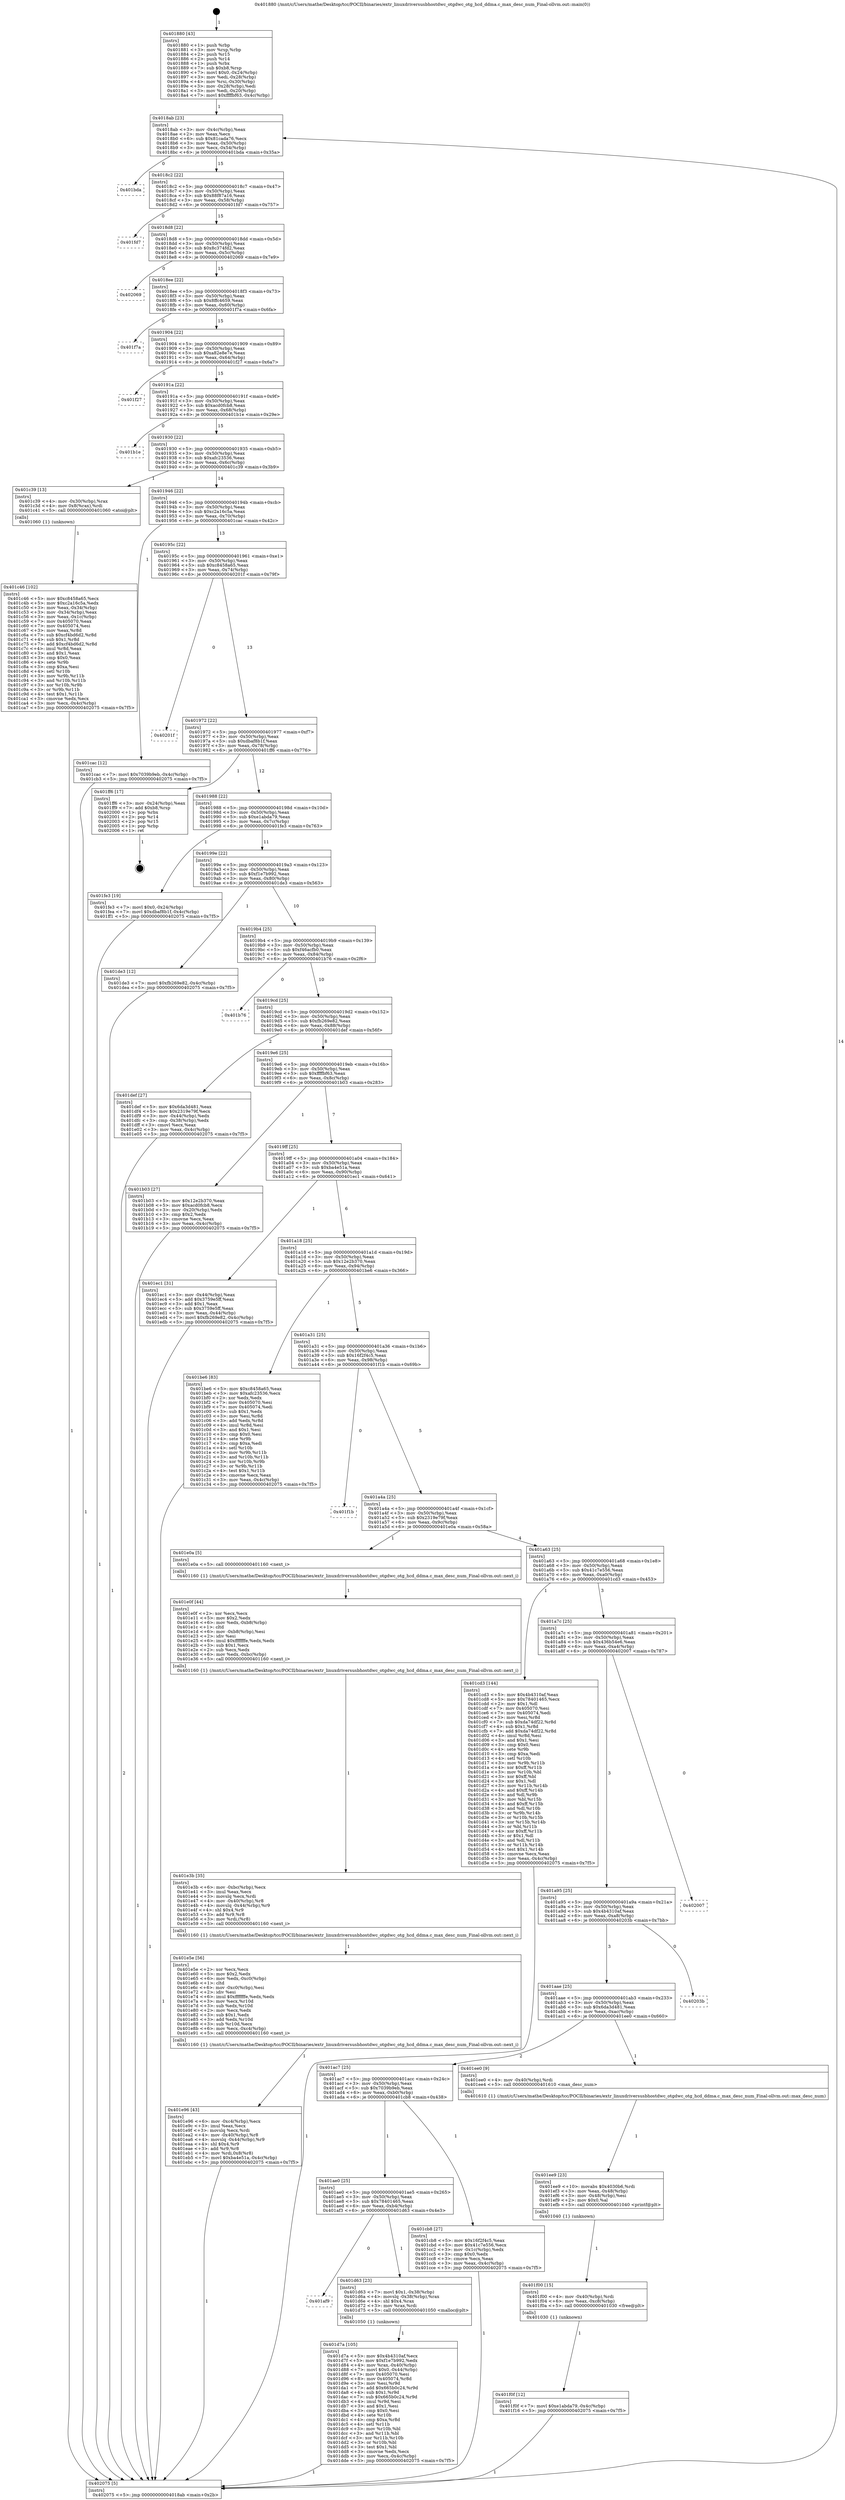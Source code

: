digraph "0x401880" {
  label = "0x401880 (/mnt/c/Users/mathe/Desktop/tcc/POCII/binaries/extr_linuxdriversusbhostdwc_otgdwc_otg_hcd_ddma.c_max_desc_num_Final-ollvm.out::main(0))"
  labelloc = "t"
  node[shape=record]

  Entry [label="",width=0.3,height=0.3,shape=circle,fillcolor=black,style=filled]
  "0x4018ab" [label="{
     0x4018ab [23]\l
     | [instrs]\l
     &nbsp;&nbsp;0x4018ab \<+3\>: mov -0x4c(%rbp),%eax\l
     &nbsp;&nbsp;0x4018ae \<+2\>: mov %eax,%ecx\l
     &nbsp;&nbsp;0x4018b0 \<+6\>: sub $0x81cada76,%ecx\l
     &nbsp;&nbsp;0x4018b6 \<+3\>: mov %eax,-0x50(%rbp)\l
     &nbsp;&nbsp;0x4018b9 \<+3\>: mov %ecx,-0x54(%rbp)\l
     &nbsp;&nbsp;0x4018bc \<+6\>: je 0000000000401bda \<main+0x35a\>\l
  }"]
  "0x401bda" [label="{
     0x401bda\l
  }", style=dashed]
  "0x4018c2" [label="{
     0x4018c2 [22]\l
     | [instrs]\l
     &nbsp;&nbsp;0x4018c2 \<+5\>: jmp 00000000004018c7 \<main+0x47\>\l
     &nbsp;&nbsp;0x4018c7 \<+3\>: mov -0x50(%rbp),%eax\l
     &nbsp;&nbsp;0x4018ca \<+5\>: sub $0x88f87a16,%eax\l
     &nbsp;&nbsp;0x4018cf \<+3\>: mov %eax,-0x58(%rbp)\l
     &nbsp;&nbsp;0x4018d2 \<+6\>: je 0000000000401fd7 \<main+0x757\>\l
  }"]
  Exit [label="",width=0.3,height=0.3,shape=circle,fillcolor=black,style=filled,peripheries=2]
  "0x401fd7" [label="{
     0x401fd7\l
  }", style=dashed]
  "0x4018d8" [label="{
     0x4018d8 [22]\l
     | [instrs]\l
     &nbsp;&nbsp;0x4018d8 \<+5\>: jmp 00000000004018dd \<main+0x5d\>\l
     &nbsp;&nbsp;0x4018dd \<+3\>: mov -0x50(%rbp),%eax\l
     &nbsp;&nbsp;0x4018e0 \<+5\>: sub $0x8c374fd2,%eax\l
     &nbsp;&nbsp;0x4018e5 \<+3\>: mov %eax,-0x5c(%rbp)\l
     &nbsp;&nbsp;0x4018e8 \<+6\>: je 0000000000402069 \<main+0x7e9\>\l
  }"]
  "0x401f0f" [label="{
     0x401f0f [12]\l
     | [instrs]\l
     &nbsp;&nbsp;0x401f0f \<+7\>: movl $0xe1abda79,-0x4c(%rbp)\l
     &nbsp;&nbsp;0x401f16 \<+5\>: jmp 0000000000402075 \<main+0x7f5\>\l
  }"]
  "0x402069" [label="{
     0x402069\l
  }", style=dashed]
  "0x4018ee" [label="{
     0x4018ee [22]\l
     | [instrs]\l
     &nbsp;&nbsp;0x4018ee \<+5\>: jmp 00000000004018f3 \<main+0x73\>\l
     &nbsp;&nbsp;0x4018f3 \<+3\>: mov -0x50(%rbp),%eax\l
     &nbsp;&nbsp;0x4018f6 \<+5\>: sub $0x8ffc4659,%eax\l
     &nbsp;&nbsp;0x4018fb \<+3\>: mov %eax,-0x60(%rbp)\l
     &nbsp;&nbsp;0x4018fe \<+6\>: je 0000000000401f7a \<main+0x6fa\>\l
  }"]
  "0x401f00" [label="{
     0x401f00 [15]\l
     | [instrs]\l
     &nbsp;&nbsp;0x401f00 \<+4\>: mov -0x40(%rbp),%rdi\l
     &nbsp;&nbsp;0x401f04 \<+6\>: mov %eax,-0xc8(%rbp)\l
     &nbsp;&nbsp;0x401f0a \<+5\>: call 0000000000401030 \<free@plt\>\l
     | [calls]\l
     &nbsp;&nbsp;0x401030 \{1\} (unknown)\l
  }"]
  "0x401f7a" [label="{
     0x401f7a\l
  }", style=dashed]
  "0x401904" [label="{
     0x401904 [22]\l
     | [instrs]\l
     &nbsp;&nbsp;0x401904 \<+5\>: jmp 0000000000401909 \<main+0x89\>\l
     &nbsp;&nbsp;0x401909 \<+3\>: mov -0x50(%rbp),%eax\l
     &nbsp;&nbsp;0x40190c \<+5\>: sub $0xa82e8e7e,%eax\l
     &nbsp;&nbsp;0x401911 \<+3\>: mov %eax,-0x64(%rbp)\l
     &nbsp;&nbsp;0x401914 \<+6\>: je 0000000000401f27 \<main+0x6a7\>\l
  }"]
  "0x401ee9" [label="{
     0x401ee9 [23]\l
     | [instrs]\l
     &nbsp;&nbsp;0x401ee9 \<+10\>: movabs $0x4030b6,%rdi\l
     &nbsp;&nbsp;0x401ef3 \<+3\>: mov %eax,-0x48(%rbp)\l
     &nbsp;&nbsp;0x401ef6 \<+3\>: mov -0x48(%rbp),%esi\l
     &nbsp;&nbsp;0x401ef9 \<+2\>: mov $0x0,%al\l
     &nbsp;&nbsp;0x401efb \<+5\>: call 0000000000401040 \<printf@plt\>\l
     | [calls]\l
     &nbsp;&nbsp;0x401040 \{1\} (unknown)\l
  }"]
  "0x401f27" [label="{
     0x401f27\l
  }", style=dashed]
  "0x40191a" [label="{
     0x40191a [22]\l
     | [instrs]\l
     &nbsp;&nbsp;0x40191a \<+5\>: jmp 000000000040191f \<main+0x9f\>\l
     &nbsp;&nbsp;0x40191f \<+3\>: mov -0x50(%rbp),%eax\l
     &nbsp;&nbsp;0x401922 \<+5\>: sub $0xacd0fcb8,%eax\l
     &nbsp;&nbsp;0x401927 \<+3\>: mov %eax,-0x68(%rbp)\l
     &nbsp;&nbsp;0x40192a \<+6\>: je 0000000000401b1e \<main+0x29e\>\l
  }"]
  "0x401e96" [label="{
     0x401e96 [43]\l
     | [instrs]\l
     &nbsp;&nbsp;0x401e96 \<+6\>: mov -0xc4(%rbp),%ecx\l
     &nbsp;&nbsp;0x401e9c \<+3\>: imul %eax,%ecx\l
     &nbsp;&nbsp;0x401e9f \<+3\>: movslq %ecx,%rdi\l
     &nbsp;&nbsp;0x401ea2 \<+4\>: mov -0x40(%rbp),%r8\l
     &nbsp;&nbsp;0x401ea6 \<+4\>: movslq -0x44(%rbp),%r9\l
     &nbsp;&nbsp;0x401eaa \<+4\>: shl $0x4,%r9\l
     &nbsp;&nbsp;0x401eae \<+3\>: add %r9,%r8\l
     &nbsp;&nbsp;0x401eb1 \<+4\>: mov %rdi,0x8(%r8)\l
     &nbsp;&nbsp;0x401eb5 \<+7\>: movl $0xba4e51a,-0x4c(%rbp)\l
     &nbsp;&nbsp;0x401ebc \<+5\>: jmp 0000000000402075 \<main+0x7f5\>\l
  }"]
  "0x401b1e" [label="{
     0x401b1e\l
  }", style=dashed]
  "0x401930" [label="{
     0x401930 [22]\l
     | [instrs]\l
     &nbsp;&nbsp;0x401930 \<+5\>: jmp 0000000000401935 \<main+0xb5\>\l
     &nbsp;&nbsp;0x401935 \<+3\>: mov -0x50(%rbp),%eax\l
     &nbsp;&nbsp;0x401938 \<+5\>: sub $0xafc23536,%eax\l
     &nbsp;&nbsp;0x40193d \<+3\>: mov %eax,-0x6c(%rbp)\l
     &nbsp;&nbsp;0x401940 \<+6\>: je 0000000000401c39 \<main+0x3b9\>\l
  }"]
  "0x401e5e" [label="{
     0x401e5e [56]\l
     | [instrs]\l
     &nbsp;&nbsp;0x401e5e \<+2\>: xor %ecx,%ecx\l
     &nbsp;&nbsp;0x401e60 \<+5\>: mov $0x2,%edx\l
     &nbsp;&nbsp;0x401e65 \<+6\>: mov %edx,-0xc0(%rbp)\l
     &nbsp;&nbsp;0x401e6b \<+1\>: cltd\l
     &nbsp;&nbsp;0x401e6c \<+6\>: mov -0xc0(%rbp),%esi\l
     &nbsp;&nbsp;0x401e72 \<+2\>: idiv %esi\l
     &nbsp;&nbsp;0x401e74 \<+6\>: imul $0xfffffffe,%edx,%edx\l
     &nbsp;&nbsp;0x401e7a \<+3\>: mov %ecx,%r10d\l
     &nbsp;&nbsp;0x401e7d \<+3\>: sub %edx,%r10d\l
     &nbsp;&nbsp;0x401e80 \<+2\>: mov %ecx,%edx\l
     &nbsp;&nbsp;0x401e82 \<+3\>: sub $0x1,%edx\l
     &nbsp;&nbsp;0x401e85 \<+3\>: add %edx,%r10d\l
     &nbsp;&nbsp;0x401e88 \<+3\>: sub %r10d,%ecx\l
     &nbsp;&nbsp;0x401e8b \<+6\>: mov %ecx,-0xc4(%rbp)\l
     &nbsp;&nbsp;0x401e91 \<+5\>: call 0000000000401160 \<next_i\>\l
     | [calls]\l
     &nbsp;&nbsp;0x401160 \{1\} (/mnt/c/Users/mathe/Desktop/tcc/POCII/binaries/extr_linuxdriversusbhostdwc_otgdwc_otg_hcd_ddma.c_max_desc_num_Final-ollvm.out::next_i)\l
  }"]
  "0x401c39" [label="{
     0x401c39 [13]\l
     | [instrs]\l
     &nbsp;&nbsp;0x401c39 \<+4\>: mov -0x30(%rbp),%rax\l
     &nbsp;&nbsp;0x401c3d \<+4\>: mov 0x8(%rax),%rdi\l
     &nbsp;&nbsp;0x401c41 \<+5\>: call 0000000000401060 \<atoi@plt\>\l
     | [calls]\l
     &nbsp;&nbsp;0x401060 \{1\} (unknown)\l
  }"]
  "0x401946" [label="{
     0x401946 [22]\l
     | [instrs]\l
     &nbsp;&nbsp;0x401946 \<+5\>: jmp 000000000040194b \<main+0xcb\>\l
     &nbsp;&nbsp;0x40194b \<+3\>: mov -0x50(%rbp),%eax\l
     &nbsp;&nbsp;0x40194e \<+5\>: sub $0xc2a16c5a,%eax\l
     &nbsp;&nbsp;0x401953 \<+3\>: mov %eax,-0x70(%rbp)\l
     &nbsp;&nbsp;0x401956 \<+6\>: je 0000000000401cac \<main+0x42c\>\l
  }"]
  "0x401e3b" [label="{
     0x401e3b [35]\l
     | [instrs]\l
     &nbsp;&nbsp;0x401e3b \<+6\>: mov -0xbc(%rbp),%ecx\l
     &nbsp;&nbsp;0x401e41 \<+3\>: imul %eax,%ecx\l
     &nbsp;&nbsp;0x401e44 \<+3\>: movslq %ecx,%rdi\l
     &nbsp;&nbsp;0x401e47 \<+4\>: mov -0x40(%rbp),%r8\l
     &nbsp;&nbsp;0x401e4b \<+4\>: movslq -0x44(%rbp),%r9\l
     &nbsp;&nbsp;0x401e4f \<+4\>: shl $0x4,%r9\l
     &nbsp;&nbsp;0x401e53 \<+3\>: add %r9,%r8\l
     &nbsp;&nbsp;0x401e56 \<+3\>: mov %rdi,(%r8)\l
     &nbsp;&nbsp;0x401e59 \<+5\>: call 0000000000401160 \<next_i\>\l
     | [calls]\l
     &nbsp;&nbsp;0x401160 \{1\} (/mnt/c/Users/mathe/Desktop/tcc/POCII/binaries/extr_linuxdriversusbhostdwc_otgdwc_otg_hcd_ddma.c_max_desc_num_Final-ollvm.out::next_i)\l
  }"]
  "0x401cac" [label="{
     0x401cac [12]\l
     | [instrs]\l
     &nbsp;&nbsp;0x401cac \<+7\>: movl $0x7039b9eb,-0x4c(%rbp)\l
     &nbsp;&nbsp;0x401cb3 \<+5\>: jmp 0000000000402075 \<main+0x7f5\>\l
  }"]
  "0x40195c" [label="{
     0x40195c [22]\l
     | [instrs]\l
     &nbsp;&nbsp;0x40195c \<+5\>: jmp 0000000000401961 \<main+0xe1\>\l
     &nbsp;&nbsp;0x401961 \<+3\>: mov -0x50(%rbp),%eax\l
     &nbsp;&nbsp;0x401964 \<+5\>: sub $0xc8458a65,%eax\l
     &nbsp;&nbsp;0x401969 \<+3\>: mov %eax,-0x74(%rbp)\l
     &nbsp;&nbsp;0x40196c \<+6\>: je 000000000040201f \<main+0x79f\>\l
  }"]
  "0x401e0f" [label="{
     0x401e0f [44]\l
     | [instrs]\l
     &nbsp;&nbsp;0x401e0f \<+2\>: xor %ecx,%ecx\l
     &nbsp;&nbsp;0x401e11 \<+5\>: mov $0x2,%edx\l
     &nbsp;&nbsp;0x401e16 \<+6\>: mov %edx,-0xb8(%rbp)\l
     &nbsp;&nbsp;0x401e1c \<+1\>: cltd\l
     &nbsp;&nbsp;0x401e1d \<+6\>: mov -0xb8(%rbp),%esi\l
     &nbsp;&nbsp;0x401e23 \<+2\>: idiv %esi\l
     &nbsp;&nbsp;0x401e25 \<+6\>: imul $0xfffffffe,%edx,%edx\l
     &nbsp;&nbsp;0x401e2b \<+3\>: sub $0x1,%ecx\l
     &nbsp;&nbsp;0x401e2e \<+2\>: sub %ecx,%edx\l
     &nbsp;&nbsp;0x401e30 \<+6\>: mov %edx,-0xbc(%rbp)\l
     &nbsp;&nbsp;0x401e36 \<+5\>: call 0000000000401160 \<next_i\>\l
     | [calls]\l
     &nbsp;&nbsp;0x401160 \{1\} (/mnt/c/Users/mathe/Desktop/tcc/POCII/binaries/extr_linuxdriversusbhostdwc_otgdwc_otg_hcd_ddma.c_max_desc_num_Final-ollvm.out::next_i)\l
  }"]
  "0x40201f" [label="{
     0x40201f\l
  }", style=dashed]
  "0x401972" [label="{
     0x401972 [22]\l
     | [instrs]\l
     &nbsp;&nbsp;0x401972 \<+5\>: jmp 0000000000401977 \<main+0xf7\>\l
     &nbsp;&nbsp;0x401977 \<+3\>: mov -0x50(%rbp),%eax\l
     &nbsp;&nbsp;0x40197a \<+5\>: sub $0xdbaf8b1f,%eax\l
     &nbsp;&nbsp;0x40197f \<+3\>: mov %eax,-0x78(%rbp)\l
     &nbsp;&nbsp;0x401982 \<+6\>: je 0000000000401ff6 \<main+0x776\>\l
  }"]
  "0x401d7a" [label="{
     0x401d7a [105]\l
     | [instrs]\l
     &nbsp;&nbsp;0x401d7a \<+5\>: mov $0x4b4310af,%ecx\l
     &nbsp;&nbsp;0x401d7f \<+5\>: mov $0xf1e7b992,%edx\l
     &nbsp;&nbsp;0x401d84 \<+4\>: mov %rax,-0x40(%rbp)\l
     &nbsp;&nbsp;0x401d88 \<+7\>: movl $0x0,-0x44(%rbp)\l
     &nbsp;&nbsp;0x401d8f \<+7\>: mov 0x405070,%esi\l
     &nbsp;&nbsp;0x401d96 \<+8\>: mov 0x405074,%r8d\l
     &nbsp;&nbsp;0x401d9e \<+3\>: mov %esi,%r9d\l
     &nbsp;&nbsp;0x401da1 \<+7\>: add $0x665b0c24,%r9d\l
     &nbsp;&nbsp;0x401da8 \<+4\>: sub $0x1,%r9d\l
     &nbsp;&nbsp;0x401dac \<+7\>: sub $0x665b0c24,%r9d\l
     &nbsp;&nbsp;0x401db3 \<+4\>: imul %r9d,%esi\l
     &nbsp;&nbsp;0x401db7 \<+3\>: and $0x1,%esi\l
     &nbsp;&nbsp;0x401dba \<+3\>: cmp $0x0,%esi\l
     &nbsp;&nbsp;0x401dbd \<+4\>: sete %r10b\l
     &nbsp;&nbsp;0x401dc1 \<+4\>: cmp $0xa,%r8d\l
     &nbsp;&nbsp;0x401dc5 \<+4\>: setl %r11b\l
     &nbsp;&nbsp;0x401dc9 \<+3\>: mov %r10b,%bl\l
     &nbsp;&nbsp;0x401dcc \<+3\>: and %r11b,%bl\l
     &nbsp;&nbsp;0x401dcf \<+3\>: xor %r11b,%r10b\l
     &nbsp;&nbsp;0x401dd2 \<+3\>: or %r10b,%bl\l
     &nbsp;&nbsp;0x401dd5 \<+3\>: test $0x1,%bl\l
     &nbsp;&nbsp;0x401dd8 \<+3\>: cmovne %edx,%ecx\l
     &nbsp;&nbsp;0x401ddb \<+3\>: mov %ecx,-0x4c(%rbp)\l
     &nbsp;&nbsp;0x401dde \<+5\>: jmp 0000000000402075 \<main+0x7f5\>\l
  }"]
  "0x401ff6" [label="{
     0x401ff6 [17]\l
     | [instrs]\l
     &nbsp;&nbsp;0x401ff6 \<+3\>: mov -0x24(%rbp),%eax\l
     &nbsp;&nbsp;0x401ff9 \<+7\>: add $0xb8,%rsp\l
     &nbsp;&nbsp;0x402000 \<+1\>: pop %rbx\l
     &nbsp;&nbsp;0x402001 \<+2\>: pop %r14\l
     &nbsp;&nbsp;0x402003 \<+2\>: pop %r15\l
     &nbsp;&nbsp;0x402005 \<+1\>: pop %rbp\l
     &nbsp;&nbsp;0x402006 \<+1\>: ret\l
  }"]
  "0x401988" [label="{
     0x401988 [22]\l
     | [instrs]\l
     &nbsp;&nbsp;0x401988 \<+5\>: jmp 000000000040198d \<main+0x10d\>\l
     &nbsp;&nbsp;0x40198d \<+3\>: mov -0x50(%rbp),%eax\l
     &nbsp;&nbsp;0x401990 \<+5\>: sub $0xe1abda79,%eax\l
     &nbsp;&nbsp;0x401995 \<+3\>: mov %eax,-0x7c(%rbp)\l
     &nbsp;&nbsp;0x401998 \<+6\>: je 0000000000401fe3 \<main+0x763\>\l
  }"]
  "0x401af9" [label="{
     0x401af9\l
  }", style=dashed]
  "0x401fe3" [label="{
     0x401fe3 [19]\l
     | [instrs]\l
     &nbsp;&nbsp;0x401fe3 \<+7\>: movl $0x0,-0x24(%rbp)\l
     &nbsp;&nbsp;0x401fea \<+7\>: movl $0xdbaf8b1f,-0x4c(%rbp)\l
     &nbsp;&nbsp;0x401ff1 \<+5\>: jmp 0000000000402075 \<main+0x7f5\>\l
  }"]
  "0x40199e" [label="{
     0x40199e [22]\l
     | [instrs]\l
     &nbsp;&nbsp;0x40199e \<+5\>: jmp 00000000004019a3 \<main+0x123\>\l
     &nbsp;&nbsp;0x4019a3 \<+3\>: mov -0x50(%rbp),%eax\l
     &nbsp;&nbsp;0x4019a6 \<+5\>: sub $0xf1e7b992,%eax\l
     &nbsp;&nbsp;0x4019ab \<+3\>: mov %eax,-0x80(%rbp)\l
     &nbsp;&nbsp;0x4019ae \<+6\>: je 0000000000401de3 \<main+0x563\>\l
  }"]
  "0x401d63" [label="{
     0x401d63 [23]\l
     | [instrs]\l
     &nbsp;&nbsp;0x401d63 \<+7\>: movl $0x1,-0x38(%rbp)\l
     &nbsp;&nbsp;0x401d6a \<+4\>: movslq -0x38(%rbp),%rax\l
     &nbsp;&nbsp;0x401d6e \<+4\>: shl $0x4,%rax\l
     &nbsp;&nbsp;0x401d72 \<+3\>: mov %rax,%rdi\l
     &nbsp;&nbsp;0x401d75 \<+5\>: call 0000000000401050 \<malloc@plt\>\l
     | [calls]\l
     &nbsp;&nbsp;0x401050 \{1\} (unknown)\l
  }"]
  "0x401de3" [label="{
     0x401de3 [12]\l
     | [instrs]\l
     &nbsp;&nbsp;0x401de3 \<+7\>: movl $0xfb269e82,-0x4c(%rbp)\l
     &nbsp;&nbsp;0x401dea \<+5\>: jmp 0000000000402075 \<main+0x7f5\>\l
  }"]
  "0x4019b4" [label="{
     0x4019b4 [25]\l
     | [instrs]\l
     &nbsp;&nbsp;0x4019b4 \<+5\>: jmp 00000000004019b9 \<main+0x139\>\l
     &nbsp;&nbsp;0x4019b9 \<+3\>: mov -0x50(%rbp),%eax\l
     &nbsp;&nbsp;0x4019bc \<+5\>: sub $0xf46acfb0,%eax\l
     &nbsp;&nbsp;0x4019c1 \<+6\>: mov %eax,-0x84(%rbp)\l
     &nbsp;&nbsp;0x4019c7 \<+6\>: je 0000000000401b76 \<main+0x2f6\>\l
  }"]
  "0x401ae0" [label="{
     0x401ae0 [25]\l
     | [instrs]\l
     &nbsp;&nbsp;0x401ae0 \<+5\>: jmp 0000000000401ae5 \<main+0x265\>\l
     &nbsp;&nbsp;0x401ae5 \<+3\>: mov -0x50(%rbp),%eax\l
     &nbsp;&nbsp;0x401ae8 \<+5\>: sub $0x78401465,%eax\l
     &nbsp;&nbsp;0x401aed \<+6\>: mov %eax,-0xb4(%rbp)\l
     &nbsp;&nbsp;0x401af3 \<+6\>: je 0000000000401d63 \<main+0x4e3\>\l
  }"]
  "0x401b76" [label="{
     0x401b76\l
  }", style=dashed]
  "0x4019cd" [label="{
     0x4019cd [25]\l
     | [instrs]\l
     &nbsp;&nbsp;0x4019cd \<+5\>: jmp 00000000004019d2 \<main+0x152\>\l
     &nbsp;&nbsp;0x4019d2 \<+3\>: mov -0x50(%rbp),%eax\l
     &nbsp;&nbsp;0x4019d5 \<+5\>: sub $0xfb269e82,%eax\l
     &nbsp;&nbsp;0x4019da \<+6\>: mov %eax,-0x88(%rbp)\l
     &nbsp;&nbsp;0x4019e0 \<+6\>: je 0000000000401def \<main+0x56f\>\l
  }"]
  "0x401cb8" [label="{
     0x401cb8 [27]\l
     | [instrs]\l
     &nbsp;&nbsp;0x401cb8 \<+5\>: mov $0x16f2f4c5,%eax\l
     &nbsp;&nbsp;0x401cbd \<+5\>: mov $0x41c7e556,%ecx\l
     &nbsp;&nbsp;0x401cc2 \<+3\>: mov -0x1c(%rbp),%edx\l
     &nbsp;&nbsp;0x401cc5 \<+3\>: cmp $0x0,%edx\l
     &nbsp;&nbsp;0x401cc8 \<+3\>: cmove %ecx,%eax\l
     &nbsp;&nbsp;0x401ccb \<+3\>: mov %eax,-0x4c(%rbp)\l
     &nbsp;&nbsp;0x401cce \<+5\>: jmp 0000000000402075 \<main+0x7f5\>\l
  }"]
  "0x401def" [label="{
     0x401def [27]\l
     | [instrs]\l
     &nbsp;&nbsp;0x401def \<+5\>: mov $0x6da3d481,%eax\l
     &nbsp;&nbsp;0x401df4 \<+5\>: mov $0x2319e79f,%ecx\l
     &nbsp;&nbsp;0x401df9 \<+3\>: mov -0x44(%rbp),%edx\l
     &nbsp;&nbsp;0x401dfc \<+3\>: cmp -0x38(%rbp),%edx\l
     &nbsp;&nbsp;0x401dff \<+3\>: cmovl %ecx,%eax\l
     &nbsp;&nbsp;0x401e02 \<+3\>: mov %eax,-0x4c(%rbp)\l
     &nbsp;&nbsp;0x401e05 \<+5\>: jmp 0000000000402075 \<main+0x7f5\>\l
  }"]
  "0x4019e6" [label="{
     0x4019e6 [25]\l
     | [instrs]\l
     &nbsp;&nbsp;0x4019e6 \<+5\>: jmp 00000000004019eb \<main+0x16b\>\l
     &nbsp;&nbsp;0x4019eb \<+3\>: mov -0x50(%rbp),%eax\l
     &nbsp;&nbsp;0x4019ee \<+5\>: sub $0xffffbf63,%eax\l
     &nbsp;&nbsp;0x4019f3 \<+6\>: mov %eax,-0x8c(%rbp)\l
     &nbsp;&nbsp;0x4019f9 \<+6\>: je 0000000000401b03 \<main+0x283\>\l
  }"]
  "0x401ac7" [label="{
     0x401ac7 [25]\l
     | [instrs]\l
     &nbsp;&nbsp;0x401ac7 \<+5\>: jmp 0000000000401acc \<main+0x24c\>\l
     &nbsp;&nbsp;0x401acc \<+3\>: mov -0x50(%rbp),%eax\l
     &nbsp;&nbsp;0x401acf \<+5\>: sub $0x7039b9eb,%eax\l
     &nbsp;&nbsp;0x401ad4 \<+6\>: mov %eax,-0xb0(%rbp)\l
     &nbsp;&nbsp;0x401ada \<+6\>: je 0000000000401cb8 \<main+0x438\>\l
  }"]
  "0x401b03" [label="{
     0x401b03 [27]\l
     | [instrs]\l
     &nbsp;&nbsp;0x401b03 \<+5\>: mov $0x12e2b370,%eax\l
     &nbsp;&nbsp;0x401b08 \<+5\>: mov $0xacd0fcb8,%ecx\l
     &nbsp;&nbsp;0x401b0d \<+3\>: mov -0x20(%rbp),%edx\l
     &nbsp;&nbsp;0x401b10 \<+3\>: cmp $0x2,%edx\l
     &nbsp;&nbsp;0x401b13 \<+3\>: cmovne %ecx,%eax\l
     &nbsp;&nbsp;0x401b16 \<+3\>: mov %eax,-0x4c(%rbp)\l
     &nbsp;&nbsp;0x401b19 \<+5\>: jmp 0000000000402075 \<main+0x7f5\>\l
  }"]
  "0x4019ff" [label="{
     0x4019ff [25]\l
     | [instrs]\l
     &nbsp;&nbsp;0x4019ff \<+5\>: jmp 0000000000401a04 \<main+0x184\>\l
     &nbsp;&nbsp;0x401a04 \<+3\>: mov -0x50(%rbp),%eax\l
     &nbsp;&nbsp;0x401a07 \<+5\>: sub $0xba4e51a,%eax\l
     &nbsp;&nbsp;0x401a0c \<+6\>: mov %eax,-0x90(%rbp)\l
     &nbsp;&nbsp;0x401a12 \<+6\>: je 0000000000401ec1 \<main+0x641\>\l
  }"]
  "0x402075" [label="{
     0x402075 [5]\l
     | [instrs]\l
     &nbsp;&nbsp;0x402075 \<+5\>: jmp 00000000004018ab \<main+0x2b\>\l
  }"]
  "0x401880" [label="{
     0x401880 [43]\l
     | [instrs]\l
     &nbsp;&nbsp;0x401880 \<+1\>: push %rbp\l
     &nbsp;&nbsp;0x401881 \<+3\>: mov %rsp,%rbp\l
     &nbsp;&nbsp;0x401884 \<+2\>: push %r15\l
     &nbsp;&nbsp;0x401886 \<+2\>: push %r14\l
     &nbsp;&nbsp;0x401888 \<+1\>: push %rbx\l
     &nbsp;&nbsp;0x401889 \<+7\>: sub $0xb8,%rsp\l
     &nbsp;&nbsp;0x401890 \<+7\>: movl $0x0,-0x24(%rbp)\l
     &nbsp;&nbsp;0x401897 \<+3\>: mov %edi,-0x28(%rbp)\l
     &nbsp;&nbsp;0x40189a \<+4\>: mov %rsi,-0x30(%rbp)\l
     &nbsp;&nbsp;0x40189e \<+3\>: mov -0x28(%rbp),%edi\l
     &nbsp;&nbsp;0x4018a1 \<+3\>: mov %edi,-0x20(%rbp)\l
     &nbsp;&nbsp;0x4018a4 \<+7\>: movl $0xffffbf63,-0x4c(%rbp)\l
  }"]
  "0x401ee0" [label="{
     0x401ee0 [9]\l
     | [instrs]\l
     &nbsp;&nbsp;0x401ee0 \<+4\>: mov -0x40(%rbp),%rdi\l
     &nbsp;&nbsp;0x401ee4 \<+5\>: call 0000000000401610 \<max_desc_num\>\l
     | [calls]\l
     &nbsp;&nbsp;0x401610 \{1\} (/mnt/c/Users/mathe/Desktop/tcc/POCII/binaries/extr_linuxdriversusbhostdwc_otgdwc_otg_hcd_ddma.c_max_desc_num_Final-ollvm.out::max_desc_num)\l
  }"]
  "0x401ec1" [label="{
     0x401ec1 [31]\l
     | [instrs]\l
     &nbsp;&nbsp;0x401ec1 \<+3\>: mov -0x44(%rbp),%eax\l
     &nbsp;&nbsp;0x401ec4 \<+5\>: add $0x3759e5ff,%eax\l
     &nbsp;&nbsp;0x401ec9 \<+3\>: add $0x1,%eax\l
     &nbsp;&nbsp;0x401ecc \<+5\>: sub $0x3759e5ff,%eax\l
     &nbsp;&nbsp;0x401ed1 \<+3\>: mov %eax,-0x44(%rbp)\l
     &nbsp;&nbsp;0x401ed4 \<+7\>: movl $0xfb269e82,-0x4c(%rbp)\l
     &nbsp;&nbsp;0x401edb \<+5\>: jmp 0000000000402075 \<main+0x7f5\>\l
  }"]
  "0x401a18" [label="{
     0x401a18 [25]\l
     | [instrs]\l
     &nbsp;&nbsp;0x401a18 \<+5\>: jmp 0000000000401a1d \<main+0x19d\>\l
     &nbsp;&nbsp;0x401a1d \<+3\>: mov -0x50(%rbp),%eax\l
     &nbsp;&nbsp;0x401a20 \<+5\>: sub $0x12e2b370,%eax\l
     &nbsp;&nbsp;0x401a25 \<+6\>: mov %eax,-0x94(%rbp)\l
     &nbsp;&nbsp;0x401a2b \<+6\>: je 0000000000401be6 \<main+0x366\>\l
  }"]
  "0x401aae" [label="{
     0x401aae [25]\l
     | [instrs]\l
     &nbsp;&nbsp;0x401aae \<+5\>: jmp 0000000000401ab3 \<main+0x233\>\l
     &nbsp;&nbsp;0x401ab3 \<+3\>: mov -0x50(%rbp),%eax\l
     &nbsp;&nbsp;0x401ab6 \<+5\>: sub $0x6da3d481,%eax\l
     &nbsp;&nbsp;0x401abb \<+6\>: mov %eax,-0xac(%rbp)\l
     &nbsp;&nbsp;0x401ac1 \<+6\>: je 0000000000401ee0 \<main+0x660\>\l
  }"]
  "0x401be6" [label="{
     0x401be6 [83]\l
     | [instrs]\l
     &nbsp;&nbsp;0x401be6 \<+5\>: mov $0xc8458a65,%eax\l
     &nbsp;&nbsp;0x401beb \<+5\>: mov $0xafc23536,%ecx\l
     &nbsp;&nbsp;0x401bf0 \<+2\>: xor %edx,%edx\l
     &nbsp;&nbsp;0x401bf2 \<+7\>: mov 0x405070,%esi\l
     &nbsp;&nbsp;0x401bf9 \<+7\>: mov 0x405074,%edi\l
     &nbsp;&nbsp;0x401c00 \<+3\>: sub $0x1,%edx\l
     &nbsp;&nbsp;0x401c03 \<+3\>: mov %esi,%r8d\l
     &nbsp;&nbsp;0x401c06 \<+3\>: add %edx,%r8d\l
     &nbsp;&nbsp;0x401c09 \<+4\>: imul %r8d,%esi\l
     &nbsp;&nbsp;0x401c0d \<+3\>: and $0x1,%esi\l
     &nbsp;&nbsp;0x401c10 \<+3\>: cmp $0x0,%esi\l
     &nbsp;&nbsp;0x401c13 \<+4\>: sete %r9b\l
     &nbsp;&nbsp;0x401c17 \<+3\>: cmp $0xa,%edi\l
     &nbsp;&nbsp;0x401c1a \<+4\>: setl %r10b\l
     &nbsp;&nbsp;0x401c1e \<+3\>: mov %r9b,%r11b\l
     &nbsp;&nbsp;0x401c21 \<+3\>: and %r10b,%r11b\l
     &nbsp;&nbsp;0x401c24 \<+3\>: xor %r10b,%r9b\l
     &nbsp;&nbsp;0x401c27 \<+3\>: or %r9b,%r11b\l
     &nbsp;&nbsp;0x401c2a \<+4\>: test $0x1,%r11b\l
     &nbsp;&nbsp;0x401c2e \<+3\>: cmovne %ecx,%eax\l
     &nbsp;&nbsp;0x401c31 \<+3\>: mov %eax,-0x4c(%rbp)\l
     &nbsp;&nbsp;0x401c34 \<+5\>: jmp 0000000000402075 \<main+0x7f5\>\l
  }"]
  "0x401a31" [label="{
     0x401a31 [25]\l
     | [instrs]\l
     &nbsp;&nbsp;0x401a31 \<+5\>: jmp 0000000000401a36 \<main+0x1b6\>\l
     &nbsp;&nbsp;0x401a36 \<+3\>: mov -0x50(%rbp),%eax\l
     &nbsp;&nbsp;0x401a39 \<+5\>: sub $0x16f2f4c5,%eax\l
     &nbsp;&nbsp;0x401a3e \<+6\>: mov %eax,-0x98(%rbp)\l
     &nbsp;&nbsp;0x401a44 \<+6\>: je 0000000000401f1b \<main+0x69b\>\l
  }"]
  "0x401c46" [label="{
     0x401c46 [102]\l
     | [instrs]\l
     &nbsp;&nbsp;0x401c46 \<+5\>: mov $0xc8458a65,%ecx\l
     &nbsp;&nbsp;0x401c4b \<+5\>: mov $0xc2a16c5a,%edx\l
     &nbsp;&nbsp;0x401c50 \<+3\>: mov %eax,-0x34(%rbp)\l
     &nbsp;&nbsp;0x401c53 \<+3\>: mov -0x34(%rbp),%eax\l
     &nbsp;&nbsp;0x401c56 \<+3\>: mov %eax,-0x1c(%rbp)\l
     &nbsp;&nbsp;0x401c59 \<+7\>: mov 0x405070,%eax\l
     &nbsp;&nbsp;0x401c60 \<+7\>: mov 0x405074,%esi\l
     &nbsp;&nbsp;0x401c67 \<+3\>: mov %eax,%r8d\l
     &nbsp;&nbsp;0x401c6a \<+7\>: sub $0xcf4bd6d2,%r8d\l
     &nbsp;&nbsp;0x401c71 \<+4\>: sub $0x1,%r8d\l
     &nbsp;&nbsp;0x401c75 \<+7\>: add $0xcf4bd6d2,%r8d\l
     &nbsp;&nbsp;0x401c7c \<+4\>: imul %r8d,%eax\l
     &nbsp;&nbsp;0x401c80 \<+3\>: and $0x1,%eax\l
     &nbsp;&nbsp;0x401c83 \<+3\>: cmp $0x0,%eax\l
     &nbsp;&nbsp;0x401c86 \<+4\>: sete %r9b\l
     &nbsp;&nbsp;0x401c8a \<+3\>: cmp $0xa,%esi\l
     &nbsp;&nbsp;0x401c8d \<+4\>: setl %r10b\l
     &nbsp;&nbsp;0x401c91 \<+3\>: mov %r9b,%r11b\l
     &nbsp;&nbsp;0x401c94 \<+3\>: and %r10b,%r11b\l
     &nbsp;&nbsp;0x401c97 \<+3\>: xor %r10b,%r9b\l
     &nbsp;&nbsp;0x401c9a \<+3\>: or %r9b,%r11b\l
     &nbsp;&nbsp;0x401c9d \<+4\>: test $0x1,%r11b\l
     &nbsp;&nbsp;0x401ca1 \<+3\>: cmovne %edx,%ecx\l
     &nbsp;&nbsp;0x401ca4 \<+3\>: mov %ecx,-0x4c(%rbp)\l
     &nbsp;&nbsp;0x401ca7 \<+5\>: jmp 0000000000402075 \<main+0x7f5\>\l
  }"]
  "0x40203b" [label="{
     0x40203b\l
  }", style=dashed]
  "0x401f1b" [label="{
     0x401f1b\l
  }", style=dashed]
  "0x401a4a" [label="{
     0x401a4a [25]\l
     | [instrs]\l
     &nbsp;&nbsp;0x401a4a \<+5\>: jmp 0000000000401a4f \<main+0x1cf\>\l
     &nbsp;&nbsp;0x401a4f \<+3\>: mov -0x50(%rbp),%eax\l
     &nbsp;&nbsp;0x401a52 \<+5\>: sub $0x2319e79f,%eax\l
     &nbsp;&nbsp;0x401a57 \<+6\>: mov %eax,-0x9c(%rbp)\l
     &nbsp;&nbsp;0x401a5d \<+6\>: je 0000000000401e0a \<main+0x58a\>\l
  }"]
  "0x401a95" [label="{
     0x401a95 [25]\l
     | [instrs]\l
     &nbsp;&nbsp;0x401a95 \<+5\>: jmp 0000000000401a9a \<main+0x21a\>\l
     &nbsp;&nbsp;0x401a9a \<+3\>: mov -0x50(%rbp),%eax\l
     &nbsp;&nbsp;0x401a9d \<+5\>: sub $0x4b4310af,%eax\l
     &nbsp;&nbsp;0x401aa2 \<+6\>: mov %eax,-0xa8(%rbp)\l
     &nbsp;&nbsp;0x401aa8 \<+6\>: je 000000000040203b \<main+0x7bb\>\l
  }"]
  "0x401e0a" [label="{
     0x401e0a [5]\l
     | [instrs]\l
     &nbsp;&nbsp;0x401e0a \<+5\>: call 0000000000401160 \<next_i\>\l
     | [calls]\l
     &nbsp;&nbsp;0x401160 \{1\} (/mnt/c/Users/mathe/Desktop/tcc/POCII/binaries/extr_linuxdriversusbhostdwc_otgdwc_otg_hcd_ddma.c_max_desc_num_Final-ollvm.out::next_i)\l
  }"]
  "0x401a63" [label="{
     0x401a63 [25]\l
     | [instrs]\l
     &nbsp;&nbsp;0x401a63 \<+5\>: jmp 0000000000401a68 \<main+0x1e8\>\l
     &nbsp;&nbsp;0x401a68 \<+3\>: mov -0x50(%rbp),%eax\l
     &nbsp;&nbsp;0x401a6b \<+5\>: sub $0x41c7e556,%eax\l
     &nbsp;&nbsp;0x401a70 \<+6\>: mov %eax,-0xa0(%rbp)\l
     &nbsp;&nbsp;0x401a76 \<+6\>: je 0000000000401cd3 \<main+0x453\>\l
  }"]
  "0x402007" [label="{
     0x402007\l
  }", style=dashed]
  "0x401cd3" [label="{
     0x401cd3 [144]\l
     | [instrs]\l
     &nbsp;&nbsp;0x401cd3 \<+5\>: mov $0x4b4310af,%eax\l
     &nbsp;&nbsp;0x401cd8 \<+5\>: mov $0x78401465,%ecx\l
     &nbsp;&nbsp;0x401cdd \<+2\>: mov $0x1,%dl\l
     &nbsp;&nbsp;0x401cdf \<+7\>: mov 0x405070,%esi\l
     &nbsp;&nbsp;0x401ce6 \<+7\>: mov 0x405074,%edi\l
     &nbsp;&nbsp;0x401ced \<+3\>: mov %esi,%r8d\l
     &nbsp;&nbsp;0x401cf0 \<+7\>: sub $0xda74df22,%r8d\l
     &nbsp;&nbsp;0x401cf7 \<+4\>: sub $0x1,%r8d\l
     &nbsp;&nbsp;0x401cfb \<+7\>: add $0xda74df22,%r8d\l
     &nbsp;&nbsp;0x401d02 \<+4\>: imul %r8d,%esi\l
     &nbsp;&nbsp;0x401d06 \<+3\>: and $0x1,%esi\l
     &nbsp;&nbsp;0x401d09 \<+3\>: cmp $0x0,%esi\l
     &nbsp;&nbsp;0x401d0c \<+4\>: sete %r9b\l
     &nbsp;&nbsp;0x401d10 \<+3\>: cmp $0xa,%edi\l
     &nbsp;&nbsp;0x401d13 \<+4\>: setl %r10b\l
     &nbsp;&nbsp;0x401d17 \<+3\>: mov %r9b,%r11b\l
     &nbsp;&nbsp;0x401d1a \<+4\>: xor $0xff,%r11b\l
     &nbsp;&nbsp;0x401d1e \<+3\>: mov %r10b,%bl\l
     &nbsp;&nbsp;0x401d21 \<+3\>: xor $0xff,%bl\l
     &nbsp;&nbsp;0x401d24 \<+3\>: xor $0x1,%dl\l
     &nbsp;&nbsp;0x401d27 \<+3\>: mov %r11b,%r14b\l
     &nbsp;&nbsp;0x401d2a \<+4\>: and $0xff,%r14b\l
     &nbsp;&nbsp;0x401d2e \<+3\>: and %dl,%r9b\l
     &nbsp;&nbsp;0x401d31 \<+3\>: mov %bl,%r15b\l
     &nbsp;&nbsp;0x401d34 \<+4\>: and $0xff,%r15b\l
     &nbsp;&nbsp;0x401d38 \<+3\>: and %dl,%r10b\l
     &nbsp;&nbsp;0x401d3b \<+3\>: or %r9b,%r14b\l
     &nbsp;&nbsp;0x401d3e \<+3\>: or %r10b,%r15b\l
     &nbsp;&nbsp;0x401d41 \<+3\>: xor %r15b,%r14b\l
     &nbsp;&nbsp;0x401d44 \<+3\>: or %bl,%r11b\l
     &nbsp;&nbsp;0x401d47 \<+4\>: xor $0xff,%r11b\l
     &nbsp;&nbsp;0x401d4b \<+3\>: or $0x1,%dl\l
     &nbsp;&nbsp;0x401d4e \<+3\>: and %dl,%r11b\l
     &nbsp;&nbsp;0x401d51 \<+3\>: or %r11b,%r14b\l
     &nbsp;&nbsp;0x401d54 \<+4\>: test $0x1,%r14b\l
     &nbsp;&nbsp;0x401d58 \<+3\>: cmovne %ecx,%eax\l
     &nbsp;&nbsp;0x401d5b \<+3\>: mov %eax,-0x4c(%rbp)\l
     &nbsp;&nbsp;0x401d5e \<+5\>: jmp 0000000000402075 \<main+0x7f5\>\l
  }"]
  "0x401a7c" [label="{
     0x401a7c [25]\l
     | [instrs]\l
     &nbsp;&nbsp;0x401a7c \<+5\>: jmp 0000000000401a81 \<main+0x201\>\l
     &nbsp;&nbsp;0x401a81 \<+3\>: mov -0x50(%rbp),%eax\l
     &nbsp;&nbsp;0x401a84 \<+5\>: sub $0x436b54e6,%eax\l
     &nbsp;&nbsp;0x401a89 \<+6\>: mov %eax,-0xa4(%rbp)\l
     &nbsp;&nbsp;0x401a8f \<+6\>: je 0000000000402007 \<main+0x787\>\l
  }"]
  Entry -> "0x401880" [label=" 1"]
  "0x4018ab" -> "0x401bda" [label=" 0"]
  "0x4018ab" -> "0x4018c2" [label=" 15"]
  "0x401ff6" -> Exit [label=" 1"]
  "0x4018c2" -> "0x401fd7" [label=" 0"]
  "0x4018c2" -> "0x4018d8" [label=" 15"]
  "0x401fe3" -> "0x402075" [label=" 1"]
  "0x4018d8" -> "0x402069" [label=" 0"]
  "0x4018d8" -> "0x4018ee" [label=" 15"]
  "0x401f0f" -> "0x402075" [label=" 1"]
  "0x4018ee" -> "0x401f7a" [label=" 0"]
  "0x4018ee" -> "0x401904" [label=" 15"]
  "0x401f00" -> "0x401f0f" [label=" 1"]
  "0x401904" -> "0x401f27" [label=" 0"]
  "0x401904" -> "0x40191a" [label=" 15"]
  "0x401ee9" -> "0x401f00" [label=" 1"]
  "0x40191a" -> "0x401b1e" [label=" 0"]
  "0x40191a" -> "0x401930" [label=" 15"]
  "0x401ee0" -> "0x401ee9" [label=" 1"]
  "0x401930" -> "0x401c39" [label=" 1"]
  "0x401930" -> "0x401946" [label=" 14"]
  "0x401ec1" -> "0x402075" [label=" 1"]
  "0x401946" -> "0x401cac" [label=" 1"]
  "0x401946" -> "0x40195c" [label=" 13"]
  "0x401e96" -> "0x402075" [label=" 1"]
  "0x40195c" -> "0x40201f" [label=" 0"]
  "0x40195c" -> "0x401972" [label=" 13"]
  "0x401e5e" -> "0x401e96" [label=" 1"]
  "0x401972" -> "0x401ff6" [label=" 1"]
  "0x401972" -> "0x401988" [label=" 12"]
  "0x401e3b" -> "0x401e5e" [label=" 1"]
  "0x401988" -> "0x401fe3" [label=" 1"]
  "0x401988" -> "0x40199e" [label=" 11"]
  "0x401e0f" -> "0x401e3b" [label=" 1"]
  "0x40199e" -> "0x401de3" [label=" 1"]
  "0x40199e" -> "0x4019b4" [label=" 10"]
  "0x401e0a" -> "0x401e0f" [label=" 1"]
  "0x4019b4" -> "0x401b76" [label=" 0"]
  "0x4019b4" -> "0x4019cd" [label=" 10"]
  "0x401de3" -> "0x402075" [label=" 1"]
  "0x4019cd" -> "0x401def" [label=" 2"]
  "0x4019cd" -> "0x4019e6" [label=" 8"]
  "0x401d7a" -> "0x402075" [label=" 1"]
  "0x4019e6" -> "0x401b03" [label=" 1"]
  "0x4019e6" -> "0x4019ff" [label=" 7"]
  "0x401b03" -> "0x402075" [label=" 1"]
  "0x401880" -> "0x4018ab" [label=" 1"]
  "0x402075" -> "0x4018ab" [label=" 14"]
  "0x401ae0" -> "0x401af9" [label=" 0"]
  "0x4019ff" -> "0x401ec1" [label=" 1"]
  "0x4019ff" -> "0x401a18" [label=" 6"]
  "0x401ae0" -> "0x401d63" [label=" 1"]
  "0x401a18" -> "0x401be6" [label=" 1"]
  "0x401a18" -> "0x401a31" [label=" 5"]
  "0x401be6" -> "0x402075" [label=" 1"]
  "0x401c39" -> "0x401c46" [label=" 1"]
  "0x401c46" -> "0x402075" [label=" 1"]
  "0x401cac" -> "0x402075" [label=" 1"]
  "0x401cd3" -> "0x402075" [label=" 1"]
  "0x401a31" -> "0x401f1b" [label=" 0"]
  "0x401a31" -> "0x401a4a" [label=" 5"]
  "0x401cb8" -> "0x402075" [label=" 1"]
  "0x401a4a" -> "0x401e0a" [label=" 1"]
  "0x401a4a" -> "0x401a63" [label=" 4"]
  "0x401ac7" -> "0x401cb8" [label=" 1"]
  "0x401a63" -> "0x401cd3" [label=" 1"]
  "0x401a63" -> "0x401a7c" [label=" 3"]
  "0x401d63" -> "0x401d7a" [label=" 1"]
  "0x401a7c" -> "0x402007" [label=" 0"]
  "0x401a7c" -> "0x401a95" [label=" 3"]
  "0x401ac7" -> "0x401ae0" [label=" 1"]
  "0x401a95" -> "0x40203b" [label=" 0"]
  "0x401a95" -> "0x401aae" [label=" 3"]
  "0x401def" -> "0x402075" [label=" 2"]
  "0x401aae" -> "0x401ee0" [label=" 1"]
  "0x401aae" -> "0x401ac7" [label=" 2"]
}
